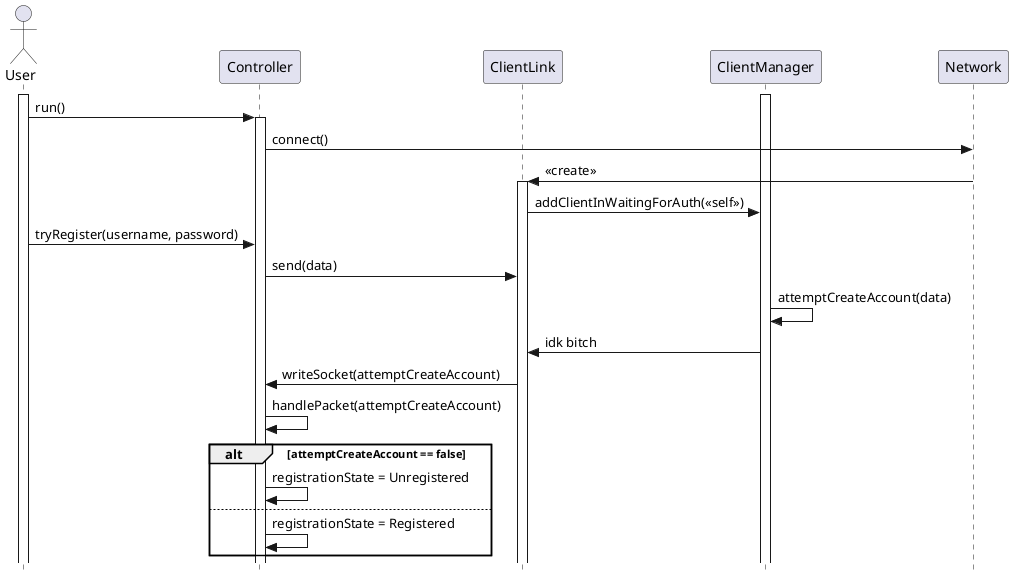 @startuml InscriptionSequence

skinparam style strictuml
actor User
participant Controller
participant ClientLink
participant ClientManager

activate ClientManager
activate User
User -> Controller : run()
activate Controller
Controller -> Network : connect()
Network -> ClientLink : <<create>> 
activate ClientLink
ClientLink -> ClientManager : addClientInWaitingForAuth(<<self>>)

User -> Controller : tryRegister(username, password)
Controller -> ClientLink : send(data)

ClientManager -> ClientManager : attemptCreateAccount(data)
ClientManager -> ClientLink : idk bitch 
ClientLink -> Controller : writeSocket(attemptCreateAccount)
Controller -> Controller : handlePacket(attemptCreateAccount)
alt attemptCreateAccount == false
    Controller -> Controller : registrationState = Unregistered
else 
    Controller -> Controller : registrationState = Registered
end 
@enduml
